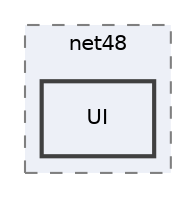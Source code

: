 digraph "obj/Release/net48/UI"
{
 // LATEX_PDF_SIZE
  edge [fontname="Helvetica",fontsize="10",labelfontname="Helvetica",labelfontsize="10"];
  node [fontname="Helvetica",fontsize="10",shape=record];
  compound=true
  subgraph clusterdir_fe57ed647a92d787ea9534b13cc4cf5b {
    graph [ bgcolor="#edf0f7", pencolor="grey50", style="filled,dashed,", label="net48", fontname="Helvetica", fontsize="10", URL="dir_fe57ed647a92d787ea9534b13cc4cf5b.html"]
  dir_d80c127c9db5f24803bf20475def3294 [shape=box, label="UI", style="filled,bold,", fillcolor="#edf0f7", color="grey25", URL="dir_d80c127c9db5f24803bf20475def3294.html"];
  }
}
